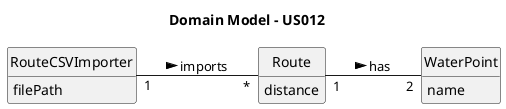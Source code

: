 @startuml
skinparam monochrome true
skinparam packageStyle rectangle
skinparam shadowing false

left to right direction

skinparam classAttributeIconSize 0

hide circle
hide methods

title Domain Model - US012

class WaterPoint {
    name

}

class Route {

    distance
}

class RouteCSVImporter {
    filePath
}

Route "1" -- "2" WaterPoint: has  >
RouteCSVImporter "1" -- "*" Route: imports >

@enduml
